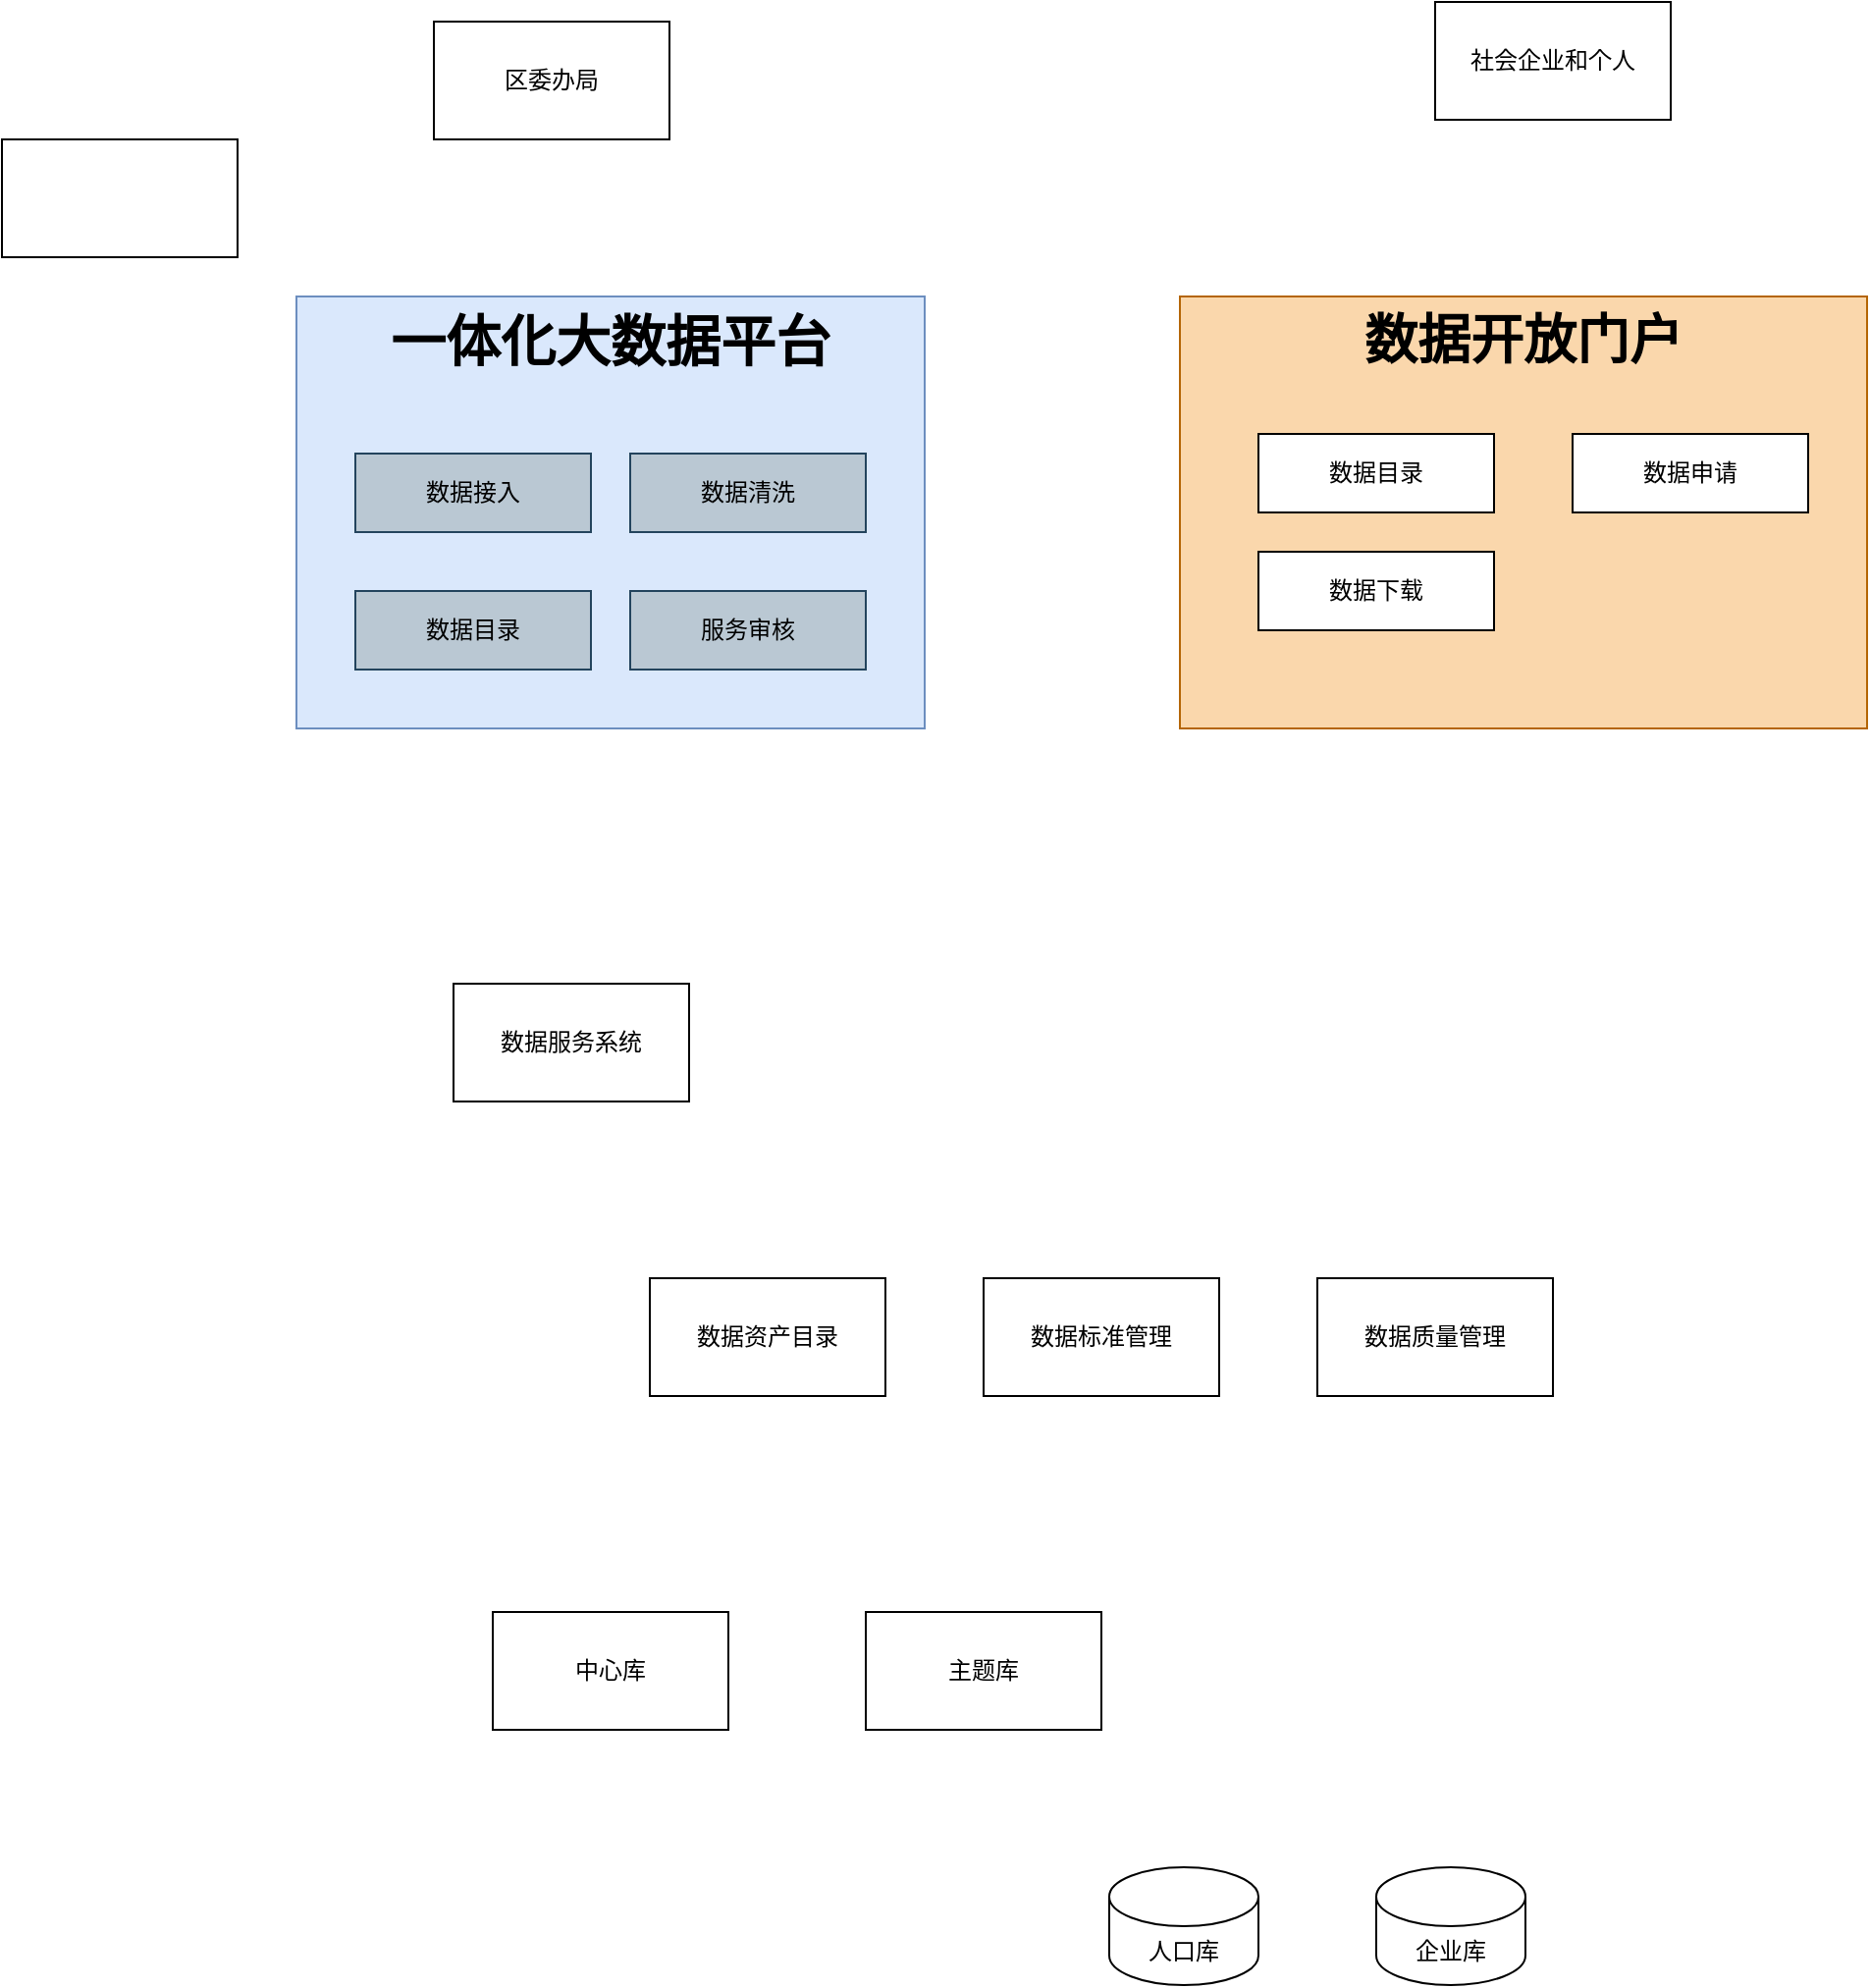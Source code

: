 <mxfile version="22.1.7" type="github">
  <diagram name="第 1 页" id="ZN5-VuV8sDICE7CKHE0F">
    <mxGraphModel dx="2261" dy="782" grid="1" gridSize="10" guides="1" tooltips="1" connect="1" arrows="1" fold="1" page="1" pageScale="1" pageWidth="827" pageHeight="1169" math="0" shadow="0">
      <root>
        <mxCell id="0" />
        <mxCell id="1" parent="0" />
        <mxCell id="QoUXqtfiqc7Qre5n5OzV-21" value="数据开放门户" style="rounded=0;whiteSpace=wrap;html=1;verticalAlign=top;fontSize=27;fontStyle=1;fillColor=#fad7ac;strokeColor=#b46504;" vertex="1" parent="1">
          <mxGeometry x="420" y="210" width="350" height="220" as="geometry" />
        </mxCell>
        <mxCell id="QoUXqtfiqc7Qre5n5OzV-1" value="区委办局" style="rounded=0;whiteSpace=wrap;html=1;" vertex="1" parent="1">
          <mxGeometry x="40" y="70" width="120" height="60" as="geometry" />
        </mxCell>
        <mxCell id="QoUXqtfiqc7Qre5n5OzV-2" value="社会企业和个人" style="rounded=0;whiteSpace=wrap;html=1;" vertex="1" parent="1">
          <mxGeometry x="550" y="60" width="120" height="60" as="geometry" />
        </mxCell>
        <mxCell id="QoUXqtfiqc7Qre5n5OzV-3" value="数据目录" style="rounded=0;whiteSpace=wrap;html=1;" vertex="1" parent="1">
          <mxGeometry x="460" y="280" width="120" height="40" as="geometry" />
        </mxCell>
        <mxCell id="QoUXqtfiqc7Qre5n5OzV-4" value="数据申请" style="rounded=0;whiteSpace=wrap;html=1;" vertex="1" parent="1">
          <mxGeometry x="620" y="280" width="120" height="40" as="geometry" />
        </mxCell>
        <mxCell id="QoUXqtfiqc7Qre5n5OzV-5" value="数据下载" style="rounded=0;whiteSpace=wrap;html=1;" vertex="1" parent="1">
          <mxGeometry x="460" y="340" width="120" height="40" as="geometry" />
        </mxCell>
        <mxCell id="QoUXqtfiqc7Qre5n5OzV-10" value="数据服务系统" style="rounded=0;whiteSpace=wrap;html=1;" vertex="1" parent="1">
          <mxGeometry x="50" y="560" width="120" height="60" as="geometry" />
        </mxCell>
        <mxCell id="QoUXqtfiqc7Qre5n5OzV-11" value="数据资产目录" style="rounded=0;whiteSpace=wrap;html=1;" vertex="1" parent="1">
          <mxGeometry x="150" y="710" width="120" height="60" as="geometry" />
        </mxCell>
        <mxCell id="QoUXqtfiqc7Qre5n5OzV-12" value="数据标准管理" style="rounded=0;whiteSpace=wrap;html=1;" vertex="1" parent="1">
          <mxGeometry x="320" y="710" width="120" height="60" as="geometry" />
        </mxCell>
        <mxCell id="QoUXqtfiqc7Qre5n5OzV-13" value="数据质量管理" style="rounded=0;whiteSpace=wrap;html=1;" vertex="1" parent="1">
          <mxGeometry x="490" y="710" width="120" height="60" as="geometry" />
        </mxCell>
        <mxCell id="QoUXqtfiqc7Qre5n5OzV-14" value="中心库" style="rounded=0;whiteSpace=wrap;html=1;" vertex="1" parent="1">
          <mxGeometry x="70" y="880" width="120" height="60" as="geometry" />
        </mxCell>
        <mxCell id="QoUXqtfiqc7Qre5n5OzV-15" value="主题库" style="rounded=0;whiteSpace=wrap;html=1;" vertex="1" parent="1">
          <mxGeometry x="260" y="880" width="120" height="60" as="geometry" />
        </mxCell>
        <mxCell id="QoUXqtfiqc7Qre5n5OzV-17" value="人口库" style="shape=cylinder3;whiteSpace=wrap;html=1;boundedLbl=1;backgroundOutline=1;size=15;" vertex="1" parent="1">
          <mxGeometry x="384" y="1010" width="76" height="60" as="geometry" />
        </mxCell>
        <mxCell id="QoUXqtfiqc7Qre5n5OzV-18" value="企业库" style="shape=cylinder3;whiteSpace=wrap;html=1;boundedLbl=1;backgroundOutline=1;size=15;" vertex="1" parent="1">
          <mxGeometry x="520" y="1010" width="76" height="60" as="geometry" />
        </mxCell>
        <mxCell id="QoUXqtfiqc7Qre5n5OzV-22" value="" style="rounded=0;whiteSpace=wrap;html=1;" vertex="1" parent="1">
          <mxGeometry x="-180" y="130" width="120" height="60" as="geometry" />
        </mxCell>
        <mxCell id="QoUXqtfiqc7Qre5n5OzV-23" value="" style="group" vertex="1" connectable="0" parent="1">
          <mxGeometry x="-30" y="210" width="320" height="220" as="geometry" />
        </mxCell>
        <mxCell id="QoUXqtfiqc7Qre5n5OzV-20" value="一体化大数据平台" style="rounded=0;whiteSpace=wrap;html=1;verticalAlign=top;align=center;fontStyle=1;fontSize=28;fillColor=#dae8fc;strokeColor=#6c8ebf;" vertex="1" parent="QoUXqtfiqc7Qre5n5OzV-23">
          <mxGeometry width="320" height="220" as="geometry" />
        </mxCell>
        <mxCell id="QoUXqtfiqc7Qre5n5OzV-6" value="数据接入" style="rounded=0;whiteSpace=wrap;html=1;fillColor=#bac8d3;strokeColor=#23445d;" vertex="1" parent="QoUXqtfiqc7Qre5n5OzV-23">
          <mxGeometry x="30" y="80" width="120" height="40" as="geometry" />
        </mxCell>
        <mxCell id="QoUXqtfiqc7Qre5n5OzV-7" value="数据清洗" style="rounded=0;whiteSpace=wrap;html=1;fillColor=#bac8d3;strokeColor=#23445d;" vertex="1" parent="QoUXqtfiqc7Qre5n5OzV-23">
          <mxGeometry x="170" y="80" width="120" height="40" as="geometry" />
        </mxCell>
        <mxCell id="QoUXqtfiqc7Qre5n5OzV-8" value="服务审核" style="rounded=0;whiteSpace=wrap;html=1;fillColor=#bac8d3;strokeColor=#23445d;" vertex="1" parent="QoUXqtfiqc7Qre5n5OzV-23">
          <mxGeometry x="170" y="150" width="120" height="40" as="geometry" />
        </mxCell>
        <mxCell id="QoUXqtfiqc7Qre5n5OzV-9" value="数据目录" style="rounded=0;whiteSpace=wrap;html=1;fillColor=#bac8d3;strokeColor=#23445d;" vertex="1" parent="QoUXqtfiqc7Qre5n5OzV-23">
          <mxGeometry x="30" y="150" width="120" height="40" as="geometry" />
        </mxCell>
      </root>
    </mxGraphModel>
  </diagram>
</mxfile>
